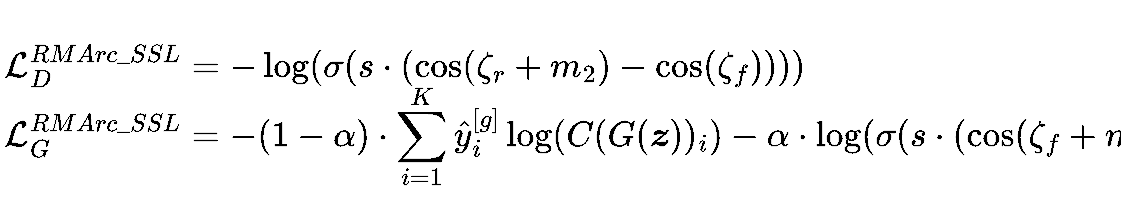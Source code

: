 <mxfile version="22.1.4" type="github">
  <diagram name="Page-1" id="6Pg7xxuK6CmQZVRJM8Rp">
    <mxGraphModel dx="683" dy="394" grid="1" gridSize="10" guides="1" tooltips="1" connect="1" arrows="1" fold="1" page="1" pageScale="1" pageWidth="3200" pageHeight="5500" math="1" shadow="0">
      <root>
        <mxCell id="0" />
        <mxCell id="1" parent="0" />
        <mxCell id="FlUVwfsc9zJkKXvyTBkV-1" value="$$ \mathcal{L}_D^{RMArc\_SSL} =&#xa;    -\log(\sigma(s \cdot (\cos(\zeta_r + m_2)- \cos(\zeta_f)))) $$" style="text;whiteSpace=wrap;fontSize=15;" vertex="1" parent="1">
          <mxGeometry x="390" y="330" width="560" height="90" as="geometry" />
        </mxCell>
        <mxCell id="FlUVwfsc9zJkKXvyTBkV-2" value="&lt;span style=&quot;caret-color: rgb(0, 0, 0); color: rgb(0, 0, 0); font-family: Helvetica; font-size: 15px; font-style: normal; font-variant-caps: normal; font-weight: 400; letter-spacing: normal; text-align: left; text-indent: 0px; text-transform: none; word-spacing: 0px; -webkit-text-stroke-width: 0px; background-color: rgb(251, 251, 251); text-decoration: none; float: none; display: inline !important;&quot;&gt;$$\mathcal{L}_G^{RMArc\_SSL} = -(1-\alpha) \cdot \sum_{i=1}^{K}\hat{y}_i^{[g]} \log(C(G(\boldsymbol{z}))_i)&amp;nbsp;&amp;nbsp;-\alpha \cdot \log(\sigma(s \cdot (\cos(\zeta_f+m_2) - \cos(\zeta_r))))$$&lt;/span&gt;" style="text;whiteSpace=wrap;html=1;" vertex="1" parent="1">
          <mxGeometry x="390" y="350" width="560" height="80" as="geometry" />
        </mxCell>
      </root>
    </mxGraphModel>
  </diagram>
</mxfile>
